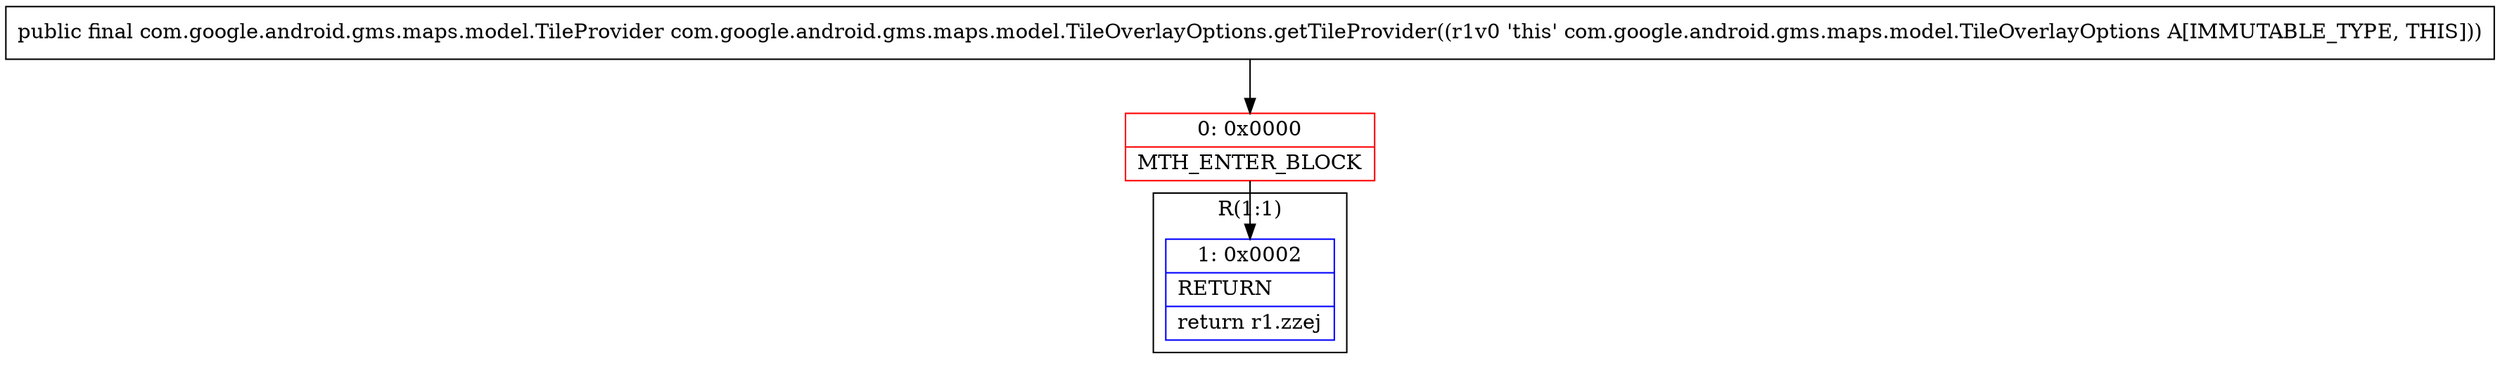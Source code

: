 digraph "CFG forcom.google.android.gms.maps.model.TileOverlayOptions.getTileProvider()Lcom\/google\/android\/gms\/maps\/model\/TileProvider;" {
subgraph cluster_Region_52602167 {
label = "R(1:1)";
node [shape=record,color=blue];
Node_1 [shape=record,label="{1\:\ 0x0002|RETURN\l|return r1.zzej\l}"];
}
Node_0 [shape=record,color=red,label="{0\:\ 0x0000|MTH_ENTER_BLOCK\l}"];
MethodNode[shape=record,label="{public final com.google.android.gms.maps.model.TileProvider com.google.android.gms.maps.model.TileOverlayOptions.getTileProvider((r1v0 'this' com.google.android.gms.maps.model.TileOverlayOptions A[IMMUTABLE_TYPE, THIS])) }"];
MethodNode -> Node_0;
Node_0 -> Node_1;
}


